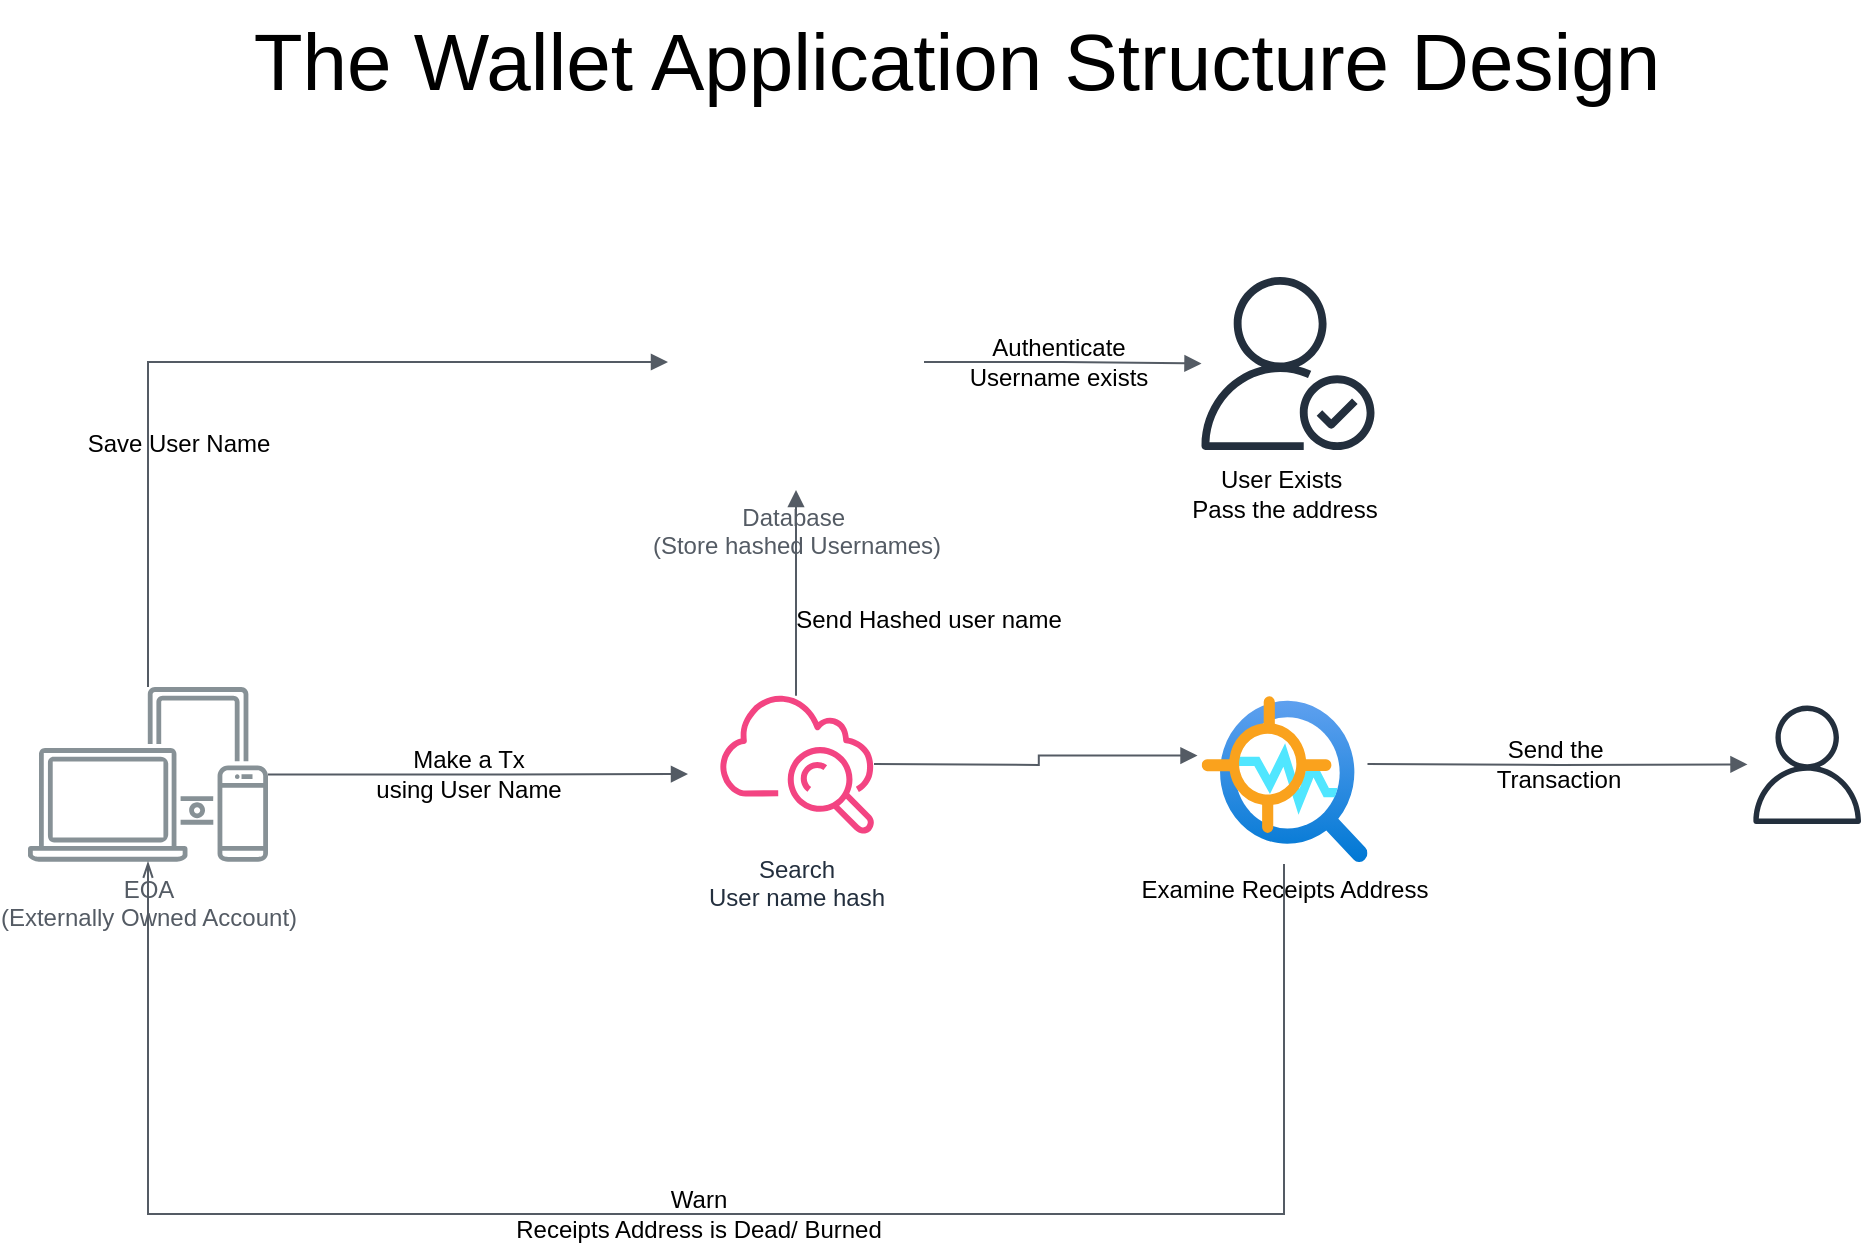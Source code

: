 <mxfile version="24.3.1" type="github">
  <diagram id="Ht1M8jgEwFfnCIfOTk4-" name="Page-1">
    <mxGraphModel dx="1320" dy="1588" grid="1" gridSize="10" guides="1" tooltips="1" connect="1" arrows="1" fold="1" page="1" pageScale="1" pageWidth="1169" pageHeight="827" math="0" shadow="0">
      <root>
        <mxCell id="0" />
        <mxCell id="1" parent="0" />
        <mxCell id="UEzPUAAOIrF-is8g5C7q-123" value="Search&lt;br&gt;User name hash" style="outlineConnect=0;fontColor=#232F3E;gradientColor=none;gradientDirection=north;fillColor=#F34482;strokeColor=none;dashed=0;verticalLabelPosition=bottom;verticalAlign=top;align=center;html=1;fontSize=12;fontStyle=0;aspect=fixed;shape=mxgraph.aws4.cloudwatch;labelBackgroundColor=#ffffff;" parent="1" vertex="1">
          <mxGeometry x="465.0" y="326.4" width="78" height="78" as="geometry" />
        </mxCell>
        <object label="&lt;font color=&quot;#545b64&quot;&gt;Database&amp;nbsp;&lt;/font&gt;&lt;div&gt;&lt;font color=&quot;#545b64&quot;&gt;(Store hashed Usernames)&lt;/font&gt;&lt;/div&gt;" id="M0WG4-bEW40g9ypakB4s-2">
          <mxCell style="shape=image;html=1;verticalAlign=top;verticalLabelPosition=bottom;labelBackgroundColor=#ffffff;imageAspect=0;aspect=fixed;image=https://cdn2.iconfinder.com/data/icons/whcompare-isometric-web-hosting-servers/50/database-128.png" vertex="1" parent="1">
            <mxGeometry x="440" y="100" width="128" height="128" as="geometry" />
          </mxCell>
        </object>
        <mxCell id="M0WG4-bEW40g9ypakB4s-3" value="Examine Receipts Address" style="image;aspect=fixed;html=1;points=[];align=center;fontSize=12;image=img/lib/azure2/ai_machine_learning/Anomaly_Detector.svg;" vertex="1" parent="1">
          <mxGeometry x="706.75" y="331" width="83" height="83" as="geometry" />
        </mxCell>
        <mxCell id="M0WG4-bEW40g9ypakB4s-10" value="&lt;span style=&quot;background-color: rgb(255, 255, 255);&quot;&gt;EOA&lt;br&gt;(Externally Owned Account)&lt;/span&gt;" style="sketch=0;outlineConnect=0;gradientColor=none;fontColor=#545B64;strokeColor=none;fillColor=#879196;dashed=0;verticalLabelPosition=bottom;verticalAlign=top;align=center;html=1;fontSize=12;fontStyle=0;aspect=fixed;shape=mxgraph.aws4.illustration_devices;pointerEvents=1" vertex="1" parent="1">
          <mxGeometry x="120" y="326.4" width="120" height="87.6" as="geometry" />
        </mxCell>
        <mxCell id="M0WG4-bEW40g9ypakB4s-11" value="" style="sketch=0;outlineConnect=0;fontColor=#232F3E;gradientColor=none;fillColor=#232F3D;strokeColor=none;dashed=0;verticalLabelPosition=bottom;verticalAlign=top;align=center;html=1;fontSize=12;fontStyle=0;aspect=fixed;pointerEvents=1;shape=mxgraph.aws4.authenticated_user;" vertex="1" parent="1">
          <mxGeometry x="706.75" y="121.5" width="86.5" height="86.5" as="geometry" />
        </mxCell>
        <mxCell id="M0WG4-bEW40g9ypakB4s-13" value="" style="edgeStyle=orthogonalEdgeStyle;html=1;endArrow=none;elbow=vertical;startArrow=block;startFill=1;strokeColor=#545B64;rounded=0;exitX=0;exitY=0.5;exitDx=0;exitDy=0;" edge="1" parent="1" source="M0WG4-bEW40g9ypakB4s-2" target="M0WG4-bEW40g9ypakB4s-10">
          <mxGeometry width="100" relative="1" as="geometry">
            <mxPoint x="330" y="410" as="sourcePoint" />
            <mxPoint x="430" y="410" as="targetPoint" />
          </mxGeometry>
        </mxCell>
        <mxCell id="M0WG4-bEW40g9ypakB4s-14" value="Save User Name" style="text;html=1;align=center;verticalAlign=middle;resizable=0;points=[];autosize=1;strokeColor=none;fillColor=none;" vertex="1" parent="1">
          <mxGeometry x="140" y="190" width="110" height="30" as="geometry" />
        </mxCell>
        <mxCell id="M0WG4-bEW40g9ypakB4s-15" value="" style="edgeStyle=orthogonalEdgeStyle;html=1;endArrow=block;elbow=vertical;startArrow=none;endFill=1;strokeColor=#545B64;rounded=0;" edge="1" parent="1" source="M0WG4-bEW40g9ypakB4s-10">
          <mxGeometry width="100" relative="1" as="geometry">
            <mxPoint x="330" y="410" as="sourcePoint" />
            <mxPoint x="450" y="370" as="targetPoint" />
          </mxGeometry>
        </mxCell>
        <mxCell id="M0WG4-bEW40g9ypakB4s-16" value="Make a Tx &lt;br&gt;using User Name" style="text;html=1;align=center;verticalAlign=middle;resizable=0;points=[];autosize=1;strokeColor=none;fillColor=none;" vertex="1" parent="1">
          <mxGeometry x="280" y="350.2" width="120" height="40" as="geometry" />
        </mxCell>
        <mxCell id="M0WG4-bEW40g9ypakB4s-18" value="" style="edgeStyle=orthogonalEdgeStyle;html=1;endArrow=block;elbow=vertical;startArrow=none;endFill=1;strokeColor=#545B64;rounded=0;exitX=1;exitY=0.5;exitDx=0;exitDy=0;" edge="1" parent="1" source="M0WG4-bEW40g9ypakB4s-2" target="M0WG4-bEW40g9ypakB4s-11">
          <mxGeometry width="100" relative="1" as="geometry">
            <mxPoint x="590" y="210" as="sourcePoint" />
            <mxPoint x="680" y="160" as="targetPoint" />
          </mxGeometry>
        </mxCell>
        <mxCell id="M0WG4-bEW40g9ypakB4s-19" value="Authenticate &lt;br&gt;Username exists" style="text;html=1;align=center;verticalAlign=middle;resizable=0;points=[];autosize=1;strokeColor=none;fillColor=none;" vertex="1" parent="1">
          <mxGeometry x="580" y="144" width="110" height="40" as="geometry" />
        </mxCell>
        <mxCell id="M0WG4-bEW40g9ypakB4s-20" value="" style="edgeStyle=orthogonalEdgeStyle;html=1;endArrow=none;elbow=vertical;startArrow=block;startFill=1;strokeColor=#545B64;rounded=0;exitX=0.5;exitY=1;exitDx=0;exitDy=0;" edge="1" parent="1" source="M0WG4-bEW40g9ypakB4s-2" target="UEzPUAAOIrF-is8g5C7q-123">
          <mxGeometry width="100" relative="1" as="geometry">
            <mxPoint x="330" y="410" as="sourcePoint" />
            <mxPoint x="500" y="310" as="targetPoint" />
          </mxGeometry>
        </mxCell>
        <mxCell id="M0WG4-bEW40g9ypakB4s-21" value="Send Hashed user name" style="text;html=1;align=center;verticalAlign=middle;resizable=0;points=[];autosize=1;strokeColor=none;fillColor=none;" vertex="1" parent="1">
          <mxGeometry x="490" y="278" width="160" height="30" as="geometry" />
        </mxCell>
        <mxCell id="M0WG4-bEW40g9ypakB4s-22" value="" style="edgeStyle=orthogonalEdgeStyle;html=1;endArrow=block;elbow=vertical;startArrow=none;endFill=1;strokeColor=#545B64;rounded=0;entryX=-0.024;entryY=0.359;entryDx=0;entryDy=0;entryPerimeter=0;" edge="1" parent="1" target="M0WG4-bEW40g9ypakB4s-3">
          <mxGeometry width="100" relative="1" as="geometry">
            <mxPoint x="543" y="365" as="sourcePoint" />
            <mxPoint x="430" y="410" as="targetPoint" />
          </mxGeometry>
        </mxCell>
        <mxCell id="M0WG4-bEW40g9ypakB4s-23" value="User Exists&amp;nbsp;&lt;br&gt;Pass the address" style="text;html=1;align=center;verticalAlign=middle;resizable=0;points=[];autosize=1;strokeColor=none;fillColor=none;" vertex="1" parent="1">
          <mxGeometry x="688.25" y="210" width="120" height="40" as="geometry" />
        </mxCell>
        <mxCell id="M0WG4-bEW40g9ypakB4s-24" value="" style="edgeStyle=orthogonalEdgeStyle;html=1;endArrow=none;elbow=vertical;startArrow=openThin;startFill=0;strokeColor=#545B64;rounded=0;entryX=0.497;entryY=1.012;entryDx=0;entryDy=0;entryPerimeter=0;" edge="1" parent="1" source="M0WG4-bEW40g9ypakB4s-10" target="M0WG4-bEW40g9ypakB4s-3">
          <mxGeometry width="100" relative="1" as="geometry">
            <mxPoint x="330" y="410" as="sourcePoint" />
            <mxPoint x="730" y="590" as="targetPoint" />
            <Array as="points">
              <mxPoint x="180" y="590" />
              <mxPoint x="748" y="590" />
            </Array>
          </mxGeometry>
        </mxCell>
        <mxCell id="M0WG4-bEW40g9ypakB4s-25" value="Warn&lt;br&gt;Receipts Address is Dead/ Burned" style="text;html=1;align=center;verticalAlign=middle;resizable=0;points=[];autosize=1;strokeColor=none;fillColor=none;" vertex="1" parent="1">
          <mxGeometry x="350" y="570" width="210" height="40" as="geometry" />
        </mxCell>
        <mxCell id="M0WG4-bEW40g9ypakB4s-28" value="" style="sketch=0;outlineConnect=0;fontColor=#232F3E;gradientColor=none;fillColor=#232F3D;strokeColor=none;dashed=0;verticalLabelPosition=bottom;verticalAlign=top;align=center;html=1;fontSize=12;fontStyle=0;aspect=fixed;pointerEvents=1;shape=mxgraph.aws4.user;" vertex="1" parent="1">
          <mxGeometry x="980" y="335.8" width="59.2" height="59.2" as="geometry" />
        </mxCell>
        <mxCell id="M0WG4-bEW40g9ypakB4s-26" value="" style="shape=image;html=1;verticalAlign=top;verticalLabelPosition=bottom;labelBackgroundColor=#ffffff;imageAspect=0;aspect=fixed;image=https://cdn0.iconfinder.com/data/icons/heroicons-ui/24/icon-currency-dollar-128.png" vertex="1" parent="1">
          <mxGeometry x="960" y="320.5" width="38" height="38" as="geometry" />
        </mxCell>
        <mxCell id="M0WG4-bEW40g9ypakB4s-29" value="" style="edgeStyle=orthogonalEdgeStyle;html=1;endArrow=block;elbow=vertical;startArrow=none;endFill=1;strokeColor=#545B64;rounded=0;" edge="1" parent="1">
          <mxGeometry width="100" relative="1" as="geometry">
            <mxPoint x="789.75" y="365.04" as="sourcePoint" />
            <mxPoint x="979.75" y="365.19" as="targetPoint" />
          </mxGeometry>
        </mxCell>
        <mxCell id="M0WG4-bEW40g9ypakB4s-30" value="Send the&amp;nbsp;&lt;div&gt;Transaction&lt;/div&gt;" style="text;html=1;align=center;verticalAlign=middle;resizable=0;points=[];autosize=1;strokeColor=none;fillColor=none;" vertex="1" parent="1">
          <mxGeometry x="840" y="345.4" width="90" height="40" as="geometry" />
        </mxCell>
        <mxCell id="M0WG4-bEW40g9ypakB4s-31" value="&lt;font style=&quot;font-size: 40px;&quot;&gt;The Wallet Application Structure Design&lt;/font&gt;" style="text;html=1;align=center;verticalAlign=middle;resizable=0;points=[];autosize=1;strokeColor=none;fillColor=none;" vertex="1" parent="1">
          <mxGeometry x="219" y="-17" width="730" height="60" as="geometry" />
        </mxCell>
      </root>
    </mxGraphModel>
  </diagram>
</mxfile>
